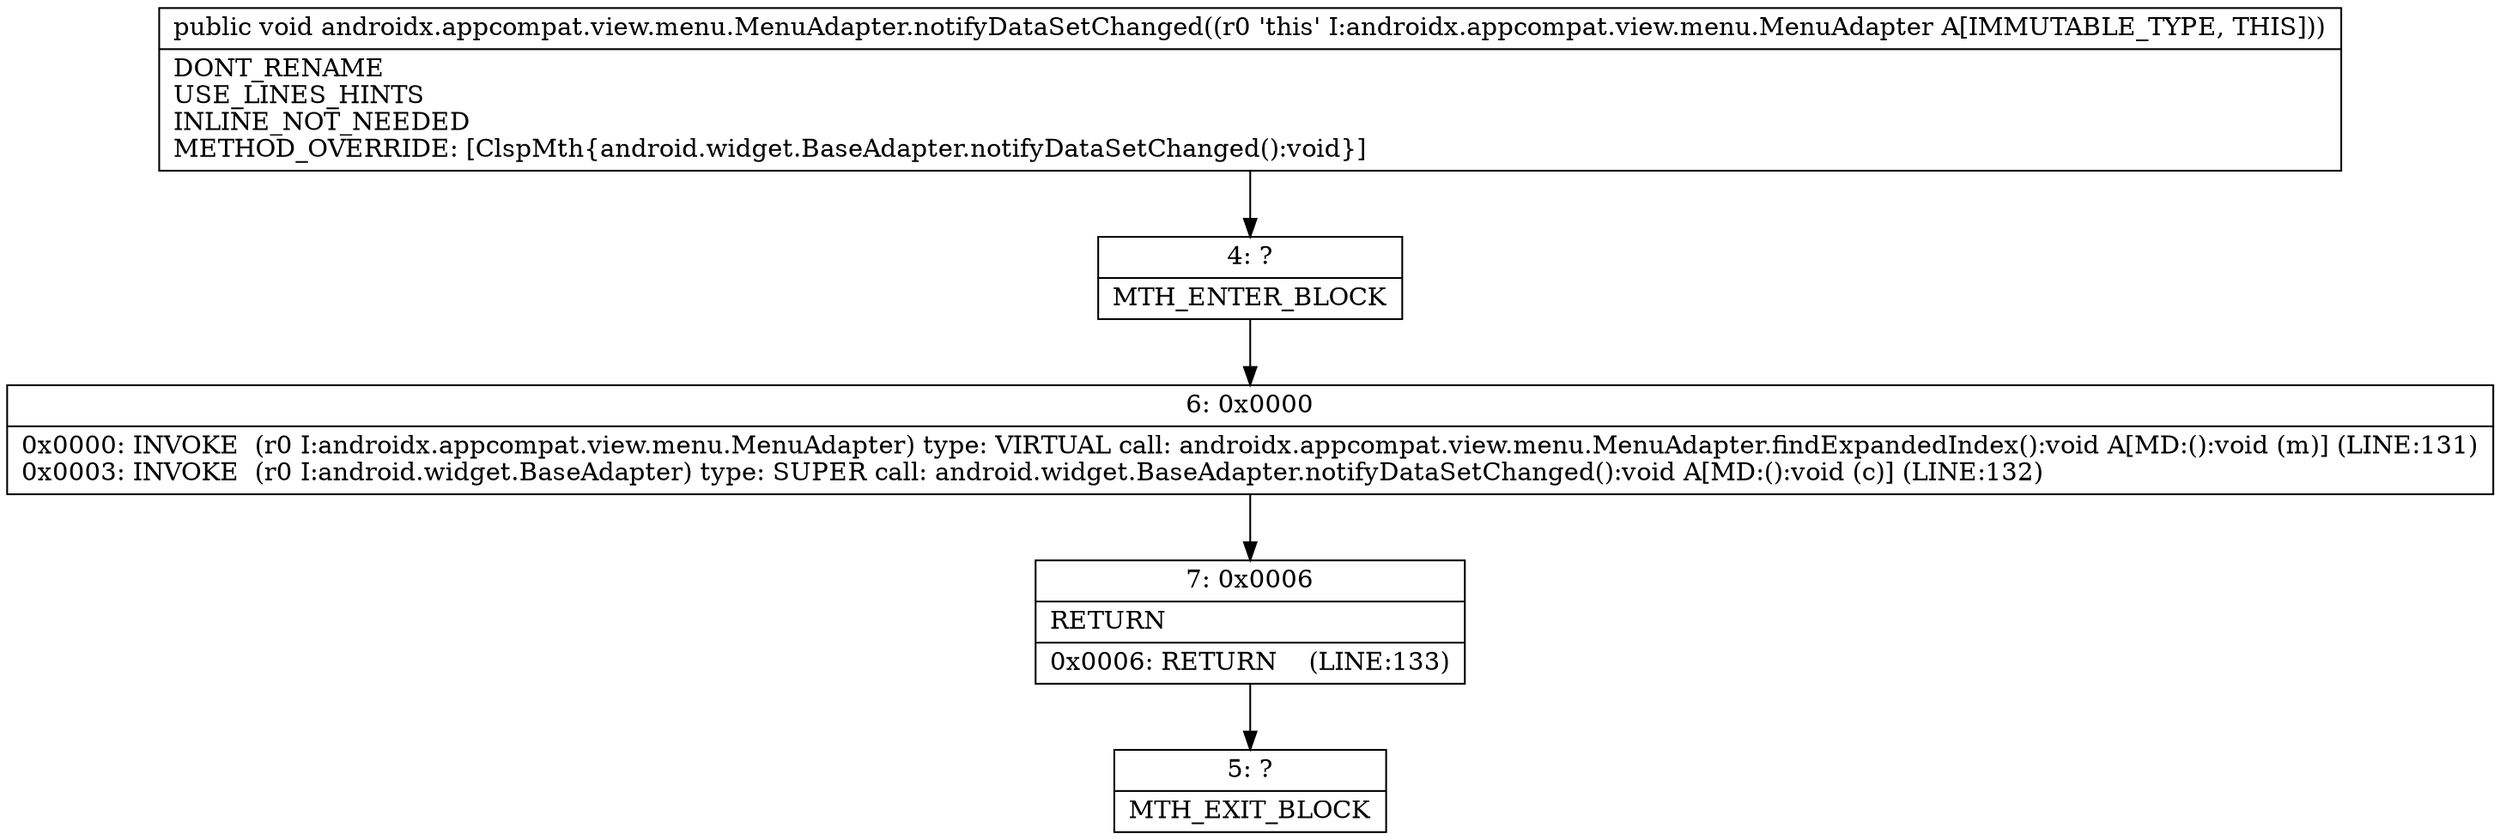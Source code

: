 digraph "CFG forandroidx.appcompat.view.menu.MenuAdapter.notifyDataSetChanged()V" {
Node_4 [shape=record,label="{4\:\ ?|MTH_ENTER_BLOCK\l}"];
Node_6 [shape=record,label="{6\:\ 0x0000|0x0000: INVOKE  (r0 I:androidx.appcompat.view.menu.MenuAdapter) type: VIRTUAL call: androidx.appcompat.view.menu.MenuAdapter.findExpandedIndex():void A[MD:():void (m)] (LINE:131)\l0x0003: INVOKE  (r0 I:android.widget.BaseAdapter) type: SUPER call: android.widget.BaseAdapter.notifyDataSetChanged():void A[MD:():void (c)] (LINE:132)\l}"];
Node_7 [shape=record,label="{7\:\ 0x0006|RETURN\l|0x0006: RETURN    (LINE:133)\l}"];
Node_5 [shape=record,label="{5\:\ ?|MTH_EXIT_BLOCK\l}"];
MethodNode[shape=record,label="{public void androidx.appcompat.view.menu.MenuAdapter.notifyDataSetChanged((r0 'this' I:androidx.appcompat.view.menu.MenuAdapter A[IMMUTABLE_TYPE, THIS]))  | DONT_RENAME\lUSE_LINES_HINTS\lINLINE_NOT_NEEDED\lMETHOD_OVERRIDE: [ClspMth\{android.widget.BaseAdapter.notifyDataSetChanged():void\}]\l}"];
MethodNode -> Node_4;Node_4 -> Node_6;
Node_6 -> Node_7;
Node_7 -> Node_5;
}

